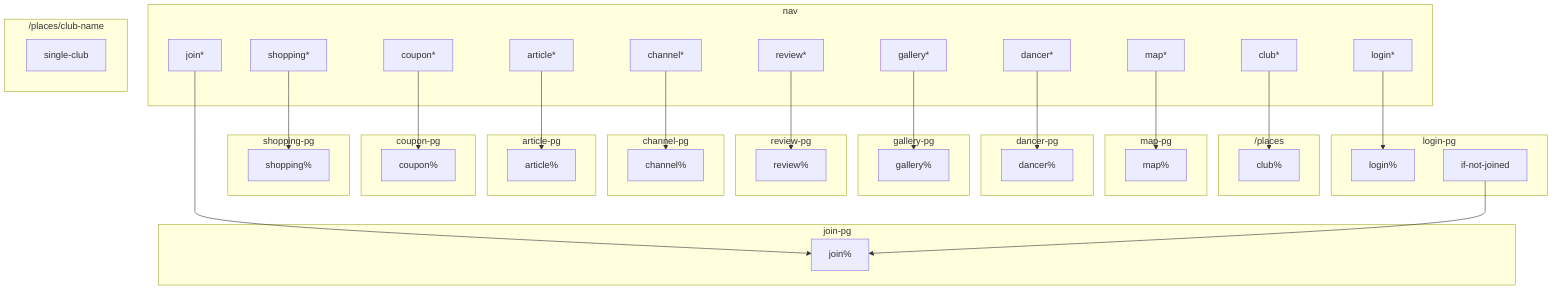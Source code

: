 flowchart TB

   club* --> club%
   map* --> map%
   dancer* --> dancer%
   gallery* --> gallery%
   review* --> review%
   channel* --> channel%
   article* --> article%
   coupon* --> coupon%
   shopping* --> shopping%
   login* --> login%
   join* --> join%

   subgraph nav
       club*
       map*
       dancer*
       gallery*
       review*
       channel*
       article*
       coupon*
       shopping*
       login*
       join*
   end

   subgraph "/places"
       club%
   end

   subgraph "/places/club-name"
       single-club
   end

   subgraph map-pg
       map%
   end

   subgraph dancer-pg
       dancer%
   end

   subgraph gallery-pg
       gallery%
   end

   subgraph review-pg
       review%
   end

   subgraph channel-pg
       channel%
   end

   subgraph article-pg
       article%
   end

   subgraph coupon-pg
       coupon%
   end

   subgraph shopping-pg
       shopping%
   end

   if-not-joined --> join%
   subgraph login-pg
       login%
       if-not-joined
   end

   subgraph join-pg
       join%
   end